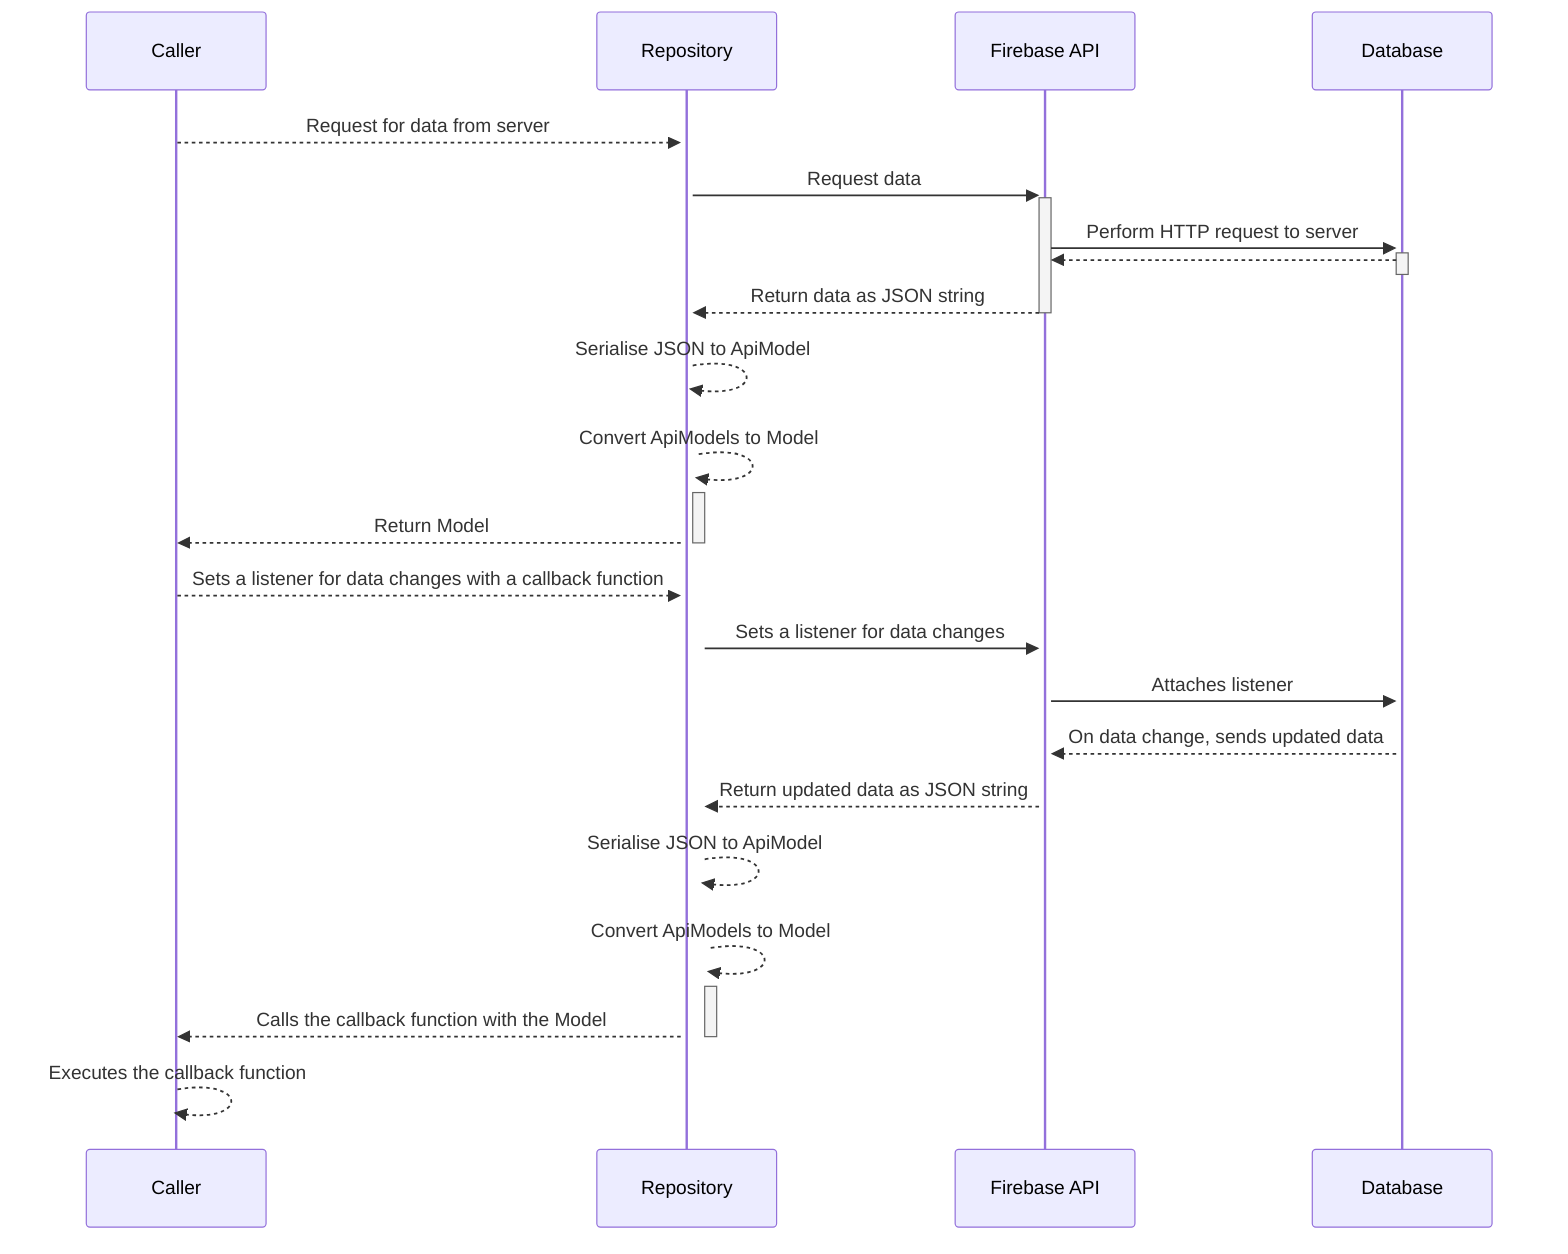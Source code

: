 sequenceDiagram
    Caller-->>+Repository: Request for data from server
    Repository->>+Firebase API: Request data
    Firebase API->>+Database: Perform HTTP request to server
    Database-->>-Firebase API: 
    Firebase API-->>-Repository: Return data as JSON string
    Repository-->>+Repository: Serialise JSON to ApiModel
    Repository-->>+Repository: Convert ApiModels to Model
    Repository-->>-Caller: Return Model
    Caller-->>+Repository: Sets a listener for data changes with a callback function
    Repository->>+Firebase API: Sets a listener for data changes
    Firebase API->>+Database: Attaches listener
    Database-->>Firebase API: On data change, sends updated data
    Firebase API-->>Repository: Return updated data as JSON string
    Repository-->>+Repository: Serialise JSON to ApiModel
    Repository-->>+Repository: Convert ApiModels to Model
    Repository-->>-Caller: Calls the callback function with the Model
    Caller-->>+Caller: Executes the callback function